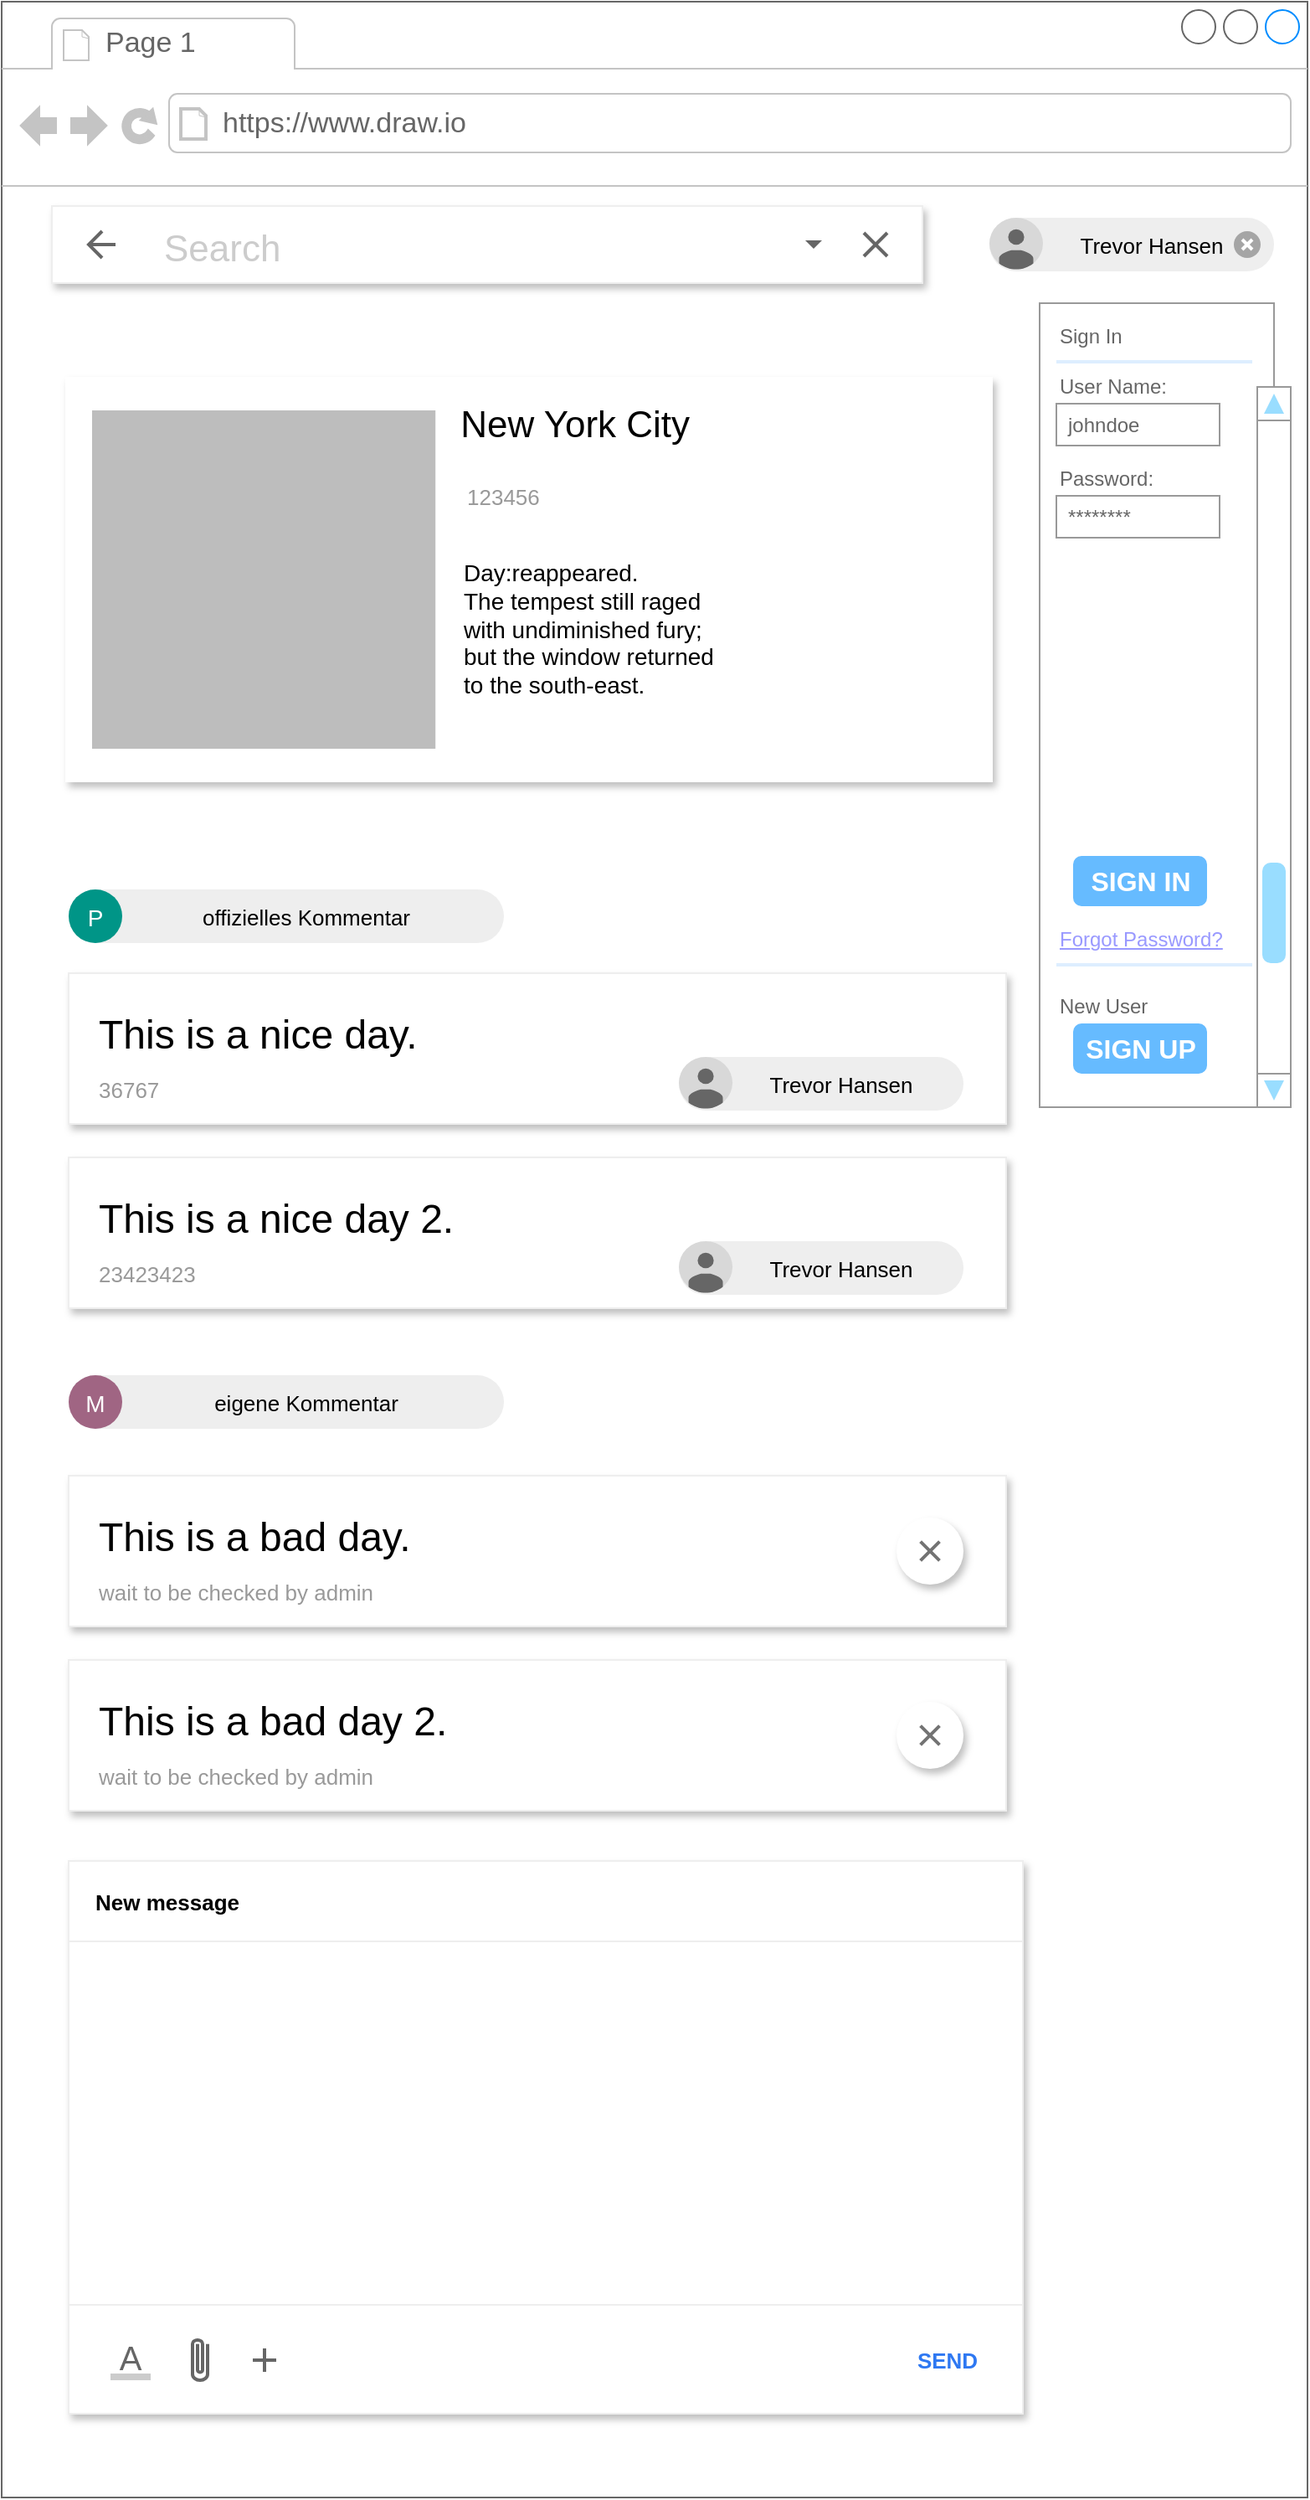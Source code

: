 <mxfile version="13.9.3" type="device"><diagram id="VRGJapOdNlgHkLvmEgug" name="Page-1"><mxGraphModel dx="1392" dy="587" grid="1" gridSize="10" guides="1" tooltips="1" connect="1" arrows="1" fold="1" page="1" pageScale="1" pageWidth="850" pageHeight="1100" math="0" shadow="0"><root><mxCell id="0"/><mxCell id="1" parent="0"/><mxCell id="eMIoqN8lcEUceAT1H9dd-2" value="" style="strokeWidth=1;shadow=0;dashed=0;align=center;html=1;shape=mxgraph.mockup.containers.browserWindow;rSize=0;strokeColor=#666666;strokeColor2=#008cff;strokeColor3=#c4c4c4;mainText=,;recursiveResize=0;" parent="1" vertex="1"><mxGeometry x="40" y="100" width="780" height="1490" as="geometry"/></mxCell><mxCell id="eMIoqN8lcEUceAT1H9dd-3" value="Page 1" style="strokeWidth=1;shadow=0;dashed=0;align=center;html=1;shape=mxgraph.mockup.containers.anchor;fontSize=17;fontColor=#666666;align=left;" parent="eMIoqN8lcEUceAT1H9dd-2" vertex="1"><mxGeometry x="60" y="12" width="110" height="26" as="geometry"/></mxCell><mxCell id="eMIoqN8lcEUceAT1H9dd-4" value="https://www.draw.io" style="strokeWidth=1;shadow=0;dashed=0;align=center;html=1;shape=mxgraph.mockup.containers.anchor;rSize=0;fontSize=17;fontColor=#666666;align=left;" parent="eMIoqN8lcEUceAT1H9dd-2" vertex="1"><mxGeometry x="130" y="60" width="250" height="26" as="geometry"/></mxCell><mxCell id="eMIoqN8lcEUceAT1H9dd-8" value="" style="strokeWidth=1;shadow=0;dashed=0;align=center;html=1;shape=mxgraph.mockup.forms.rrect;rSize=0;strokeColor=#999999;fillColor=#ffffff;" parent="eMIoqN8lcEUceAT1H9dd-2" vertex="1"><mxGeometry x="620" y="180" width="140" height="480" as="geometry"/></mxCell><mxCell id="eMIoqN8lcEUceAT1H9dd-9" value="Sign In" style="strokeWidth=1;shadow=0;dashed=0;align=center;html=1;shape=mxgraph.mockup.forms.anchor;fontSize=12;fontColor=#666666;align=left;resizeWidth=1;spacingLeft=0;" parent="eMIoqN8lcEUceAT1H9dd-8" vertex="1"><mxGeometry width="65" height="20" relative="1" as="geometry"><mxPoint x="10" y="10" as="offset"/></mxGeometry></mxCell><mxCell id="eMIoqN8lcEUceAT1H9dd-10" value="" style="shape=line;strokeColor=#ddeeff;strokeWidth=2;html=1;resizeWidth=1;" parent="eMIoqN8lcEUceAT1H9dd-8" vertex="1"><mxGeometry width="117" height="10" relative="1" as="geometry"><mxPoint x="10" y="30" as="offset"/></mxGeometry></mxCell><mxCell id="eMIoqN8lcEUceAT1H9dd-11" value="User Name:" style="strokeWidth=1;shadow=0;dashed=0;align=center;html=1;shape=mxgraph.mockup.forms.anchor;fontSize=12;fontColor=#666666;align=left;resizeWidth=1;spacingLeft=0;" parent="eMIoqN8lcEUceAT1H9dd-8" vertex="1"><mxGeometry width="65" height="20" relative="1" as="geometry"><mxPoint x="10" y="40" as="offset"/></mxGeometry></mxCell><mxCell id="eMIoqN8lcEUceAT1H9dd-12" value="johndoe" style="strokeWidth=1;shadow=0;dashed=0;align=center;html=1;shape=mxgraph.mockup.forms.rrect;rSize=0;strokeColor=#999999;fontColor=#666666;align=left;spacingLeft=5;resizeWidth=1;" parent="eMIoqN8lcEUceAT1H9dd-8" vertex="1"><mxGeometry width="97.5" height="25" relative="1" as="geometry"><mxPoint x="10" y="60" as="offset"/></mxGeometry></mxCell><mxCell id="eMIoqN8lcEUceAT1H9dd-13" value="Password:" style="strokeWidth=1;shadow=0;dashed=0;align=center;html=1;shape=mxgraph.mockup.forms.anchor;fontSize=12;fontColor=#666666;align=left;resizeWidth=1;spacingLeft=0;" parent="eMIoqN8lcEUceAT1H9dd-8" vertex="1"><mxGeometry width="65" height="20" relative="1" as="geometry"><mxPoint x="10" y="95" as="offset"/></mxGeometry></mxCell><mxCell id="eMIoqN8lcEUceAT1H9dd-14" value="********" style="strokeWidth=1;shadow=0;dashed=0;align=center;html=1;shape=mxgraph.mockup.forms.rrect;rSize=0;strokeColor=#999999;fontColor=#666666;align=left;spacingLeft=5;resizeWidth=1;" parent="eMIoqN8lcEUceAT1H9dd-8" vertex="1"><mxGeometry width="97.5" height="25" relative="1" as="geometry"><mxPoint x="10" y="115" as="offset"/></mxGeometry></mxCell><mxCell id="eMIoqN8lcEUceAT1H9dd-15" value="SIGN IN" style="strokeWidth=1;shadow=0;dashed=0;align=center;html=1;shape=mxgraph.mockup.forms.rrect;rSize=5;strokeColor=none;fontColor=#ffffff;fillColor=#66bbff;fontSize=16;fontStyle=1;" parent="eMIoqN8lcEUceAT1H9dd-8" vertex="1"><mxGeometry y="1" width="80" height="30" relative="1" as="geometry"><mxPoint x="20" y="-150" as="offset"/></mxGeometry></mxCell><mxCell id="eMIoqN8lcEUceAT1H9dd-16" value="Forgot Password?" style="strokeWidth=1;shadow=0;dashed=0;align=center;html=1;shape=mxgraph.mockup.forms.anchor;fontSize=12;fontColor=#9999ff;align=left;spacingLeft=0;fontStyle=4;resizeWidth=1;" parent="eMIoqN8lcEUceAT1H9dd-8" vertex="1"><mxGeometry y="1" width="97.5" height="20" relative="1" as="geometry"><mxPoint x="10" y="-110" as="offset"/></mxGeometry></mxCell><mxCell id="eMIoqN8lcEUceAT1H9dd-17" value="" style="shape=line;strokeColor=#ddeeff;strokeWidth=2;html=1;resizeWidth=1;" parent="eMIoqN8lcEUceAT1H9dd-8" vertex="1"><mxGeometry y="1" width="117" height="10" relative="1" as="geometry"><mxPoint x="10" y="-90" as="offset"/></mxGeometry></mxCell><mxCell id="eMIoqN8lcEUceAT1H9dd-18" value="New User" style="strokeWidth=1;shadow=0;dashed=0;align=center;html=1;shape=mxgraph.mockup.forms.anchor;fontSize=12;fontColor=#666666;align=left;spacingLeft=0;resizeWidth=1;" parent="eMIoqN8lcEUceAT1H9dd-8" vertex="1"><mxGeometry y="1" width="97.5" height="20" relative="1" as="geometry"><mxPoint x="10" y="-70" as="offset"/></mxGeometry></mxCell><mxCell id="eMIoqN8lcEUceAT1H9dd-19" value="SIGN UP" style="strokeWidth=1;shadow=0;dashed=0;align=center;html=1;shape=mxgraph.mockup.forms.rrect;rSize=5;strokeColor=none;fontColor=#ffffff;fillColor=#66bbff;fontSize=16;fontStyle=1;" parent="eMIoqN8lcEUceAT1H9dd-8" vertex="1"><mxGeometry y="1" width="80" height="30" relative="1" as="geometry"><mxPoint x="20" y="-50" as="offset"/></mxGeometry></mxCell><mxCell id="eMIoqN8lcEUceAT1H9dd-30" value="" style="verticalLabelPosition=bottom;shadow=0;dashed=0;align=center;html=1;verticalAlign=top;strokeWidth=1;shape=mxgraph.mockup.navigation.scrollBar;strokeColor=#999999;barPos=20;fillColor2=#99ddff;strokeColor2=none;direction=north;" parent="eMIoqN8lcEUceAT1H9dd-8" vertex="1"><mxGeometry x="130" y="50" width="10" height="430" as="geometry"/></mxCell><mxCell id="eMIoqN8lcEUceAT1H9dd-56" value="Trevor Hansen" style="shape=rect;arcSize=50;strokeColor=none;fillColor=#eeeeee;rounded=1;spacingLeft=24;fontSize=13;align=center;" parent="eMIoqN8lcEUceAT1H9dd-2" vertex="1"><mxGeometry x="590" y="129" width="170" height="32" as="geometry"/></mxCell><mxCell id="eMIoqN8lcEUceAT1H9dd-57" value="" style="dashed=0;shape=mxgraph.gmdl.user;strokeColor=none;fillColor=#666666;" parent="eMIoqN8lcEUceAT1H9dd-56" vertex="1"><mxGeometry width="32" height="32" relative="1" as="geometry"/></mxCell><mxCell id="eMIoqN8lcEUceAT1H9dd-58" value="" style="shape=ellipse;strokeColor=none;fillColor=#A5A5A5;aspect=fixed;" parent="eMIoqN8lcEUceAT1H9dd-56" vertex="1"><mxGeometry x="1" y="0.5" width="16" height="16" relative="1" as="geometry"><mxPoint x="-24" y="-8" as="offset"/></mxGeometry></mxCell><mxCell id="eMIoqN8lcEUceAT1H9dd-59" value="" style="dashed=0;shape=mxgraph.gmdl.x;strokeColor=#ffffff;strokeWidth=2;" parent="eMIoqN8lcEUceAT1H9dd-58" vertex="1"><mxGeometry x="5" y="5" width="6" height="6" as="geometry"/></mxCell><mxCell id="eMIoqN8lcEUceAT1H9dd-62" value="Search" style="dashed=0;shape=rect;shadow=1;strokeColor=#eeeeee;strokeWidth=1;fillColor=#ffffff;fontSize=22;fontColor=#CCCCCC;align=left;spacingLeft=65;" parent="eMIoqN8lcEUceAT1H9dd-2" vertex="1"><mxGeometry x="30" y="122" width="520" height="46" as="geometry"/></mxCell><mxCell id="eMIoqN8lcEUceAT1H9dd-63" value="" style="dashed=0;shape=mxgraph.gmdl.left;strokeWidth=2;strokeColor=#666666;" parent="eMIoqN8lcEUceAT1H9dd-62" vertex="1"><mxGeometry y="0.5" width="16" height="16" relative="1" as="geometry"><mxPoint x="22" y="-8" as="offset"/></mxGeometry></mxCell><mxCell id="eMIoqN8lcEUceAT1H9dd-64" value="" style="dashed=0;shape=mxgraph.gmdl.x;strokeWidth=2;strokeColor=#666666;" parent="eMIoqN8lcEUceAT1H9dd-62" vertex="1"><mxGeometry x="1" y="0.5" width="14" height="14" relative="1" as="geometry"><mxPoint x="-35" y="-7" as="offset"/></mxGeometry></mxCell><mxCell id="eMIoqN8lcEUceAT1H9dd-72" value="" style="dashed=0;shape=mxgraph.gmdl.triangle;strokeColor=none;fillColor=#666666;" parent="eMIoqN8lcEUceAT1H9dd-62" vertex="1"><mxGeometry x="1" y="0.5" width="10" height="5" relative="1" as="geometry"><mxPoint x="-70" y="-2.5" as="offset"/></mxGeometry></mxCell><mxCell id="eMIoqN8lcEUceAT1H9dd-41" value="" style="dashed=0;shape=mxgraph.gmdl.marginRect;rectMargin=8;rectMarginTop=-4;rectMarginBottom=-4;strokeColor=none;shadow=1;" parent="eMIoqN8lcEUceAT1H9dd-2" vertex="1"><mxGeometry x="30" y="220" width="570" height="250" as="geometry"/></mxCell><mxCell id="eMIoqN8lcEUceAT1H9dd-42" value="Supermodel" style="text;whiteSpace=wrap;fontColor=#FFFFFF;verticalAlign=bottom;align=left;fontSize=24;spacing=16;spacingBottom=-8;" parent="eMIoqN8lcEUceAT1H9dd-41" vertex="1"><mxGeometry width="544.525" height="96.154" as="geometry"/></mxCell><mxCell id="eMIoqN8lcEUceAT1H9dd-43" value="Foster the People" style="text;whiteSpace=wrap;spacingLeft=16;spacingRight=16;spacing=0;fontSize=14;fontColor=#FFFFFF;" parent="eMIoqN8lcEUceAT1H9dd-41" vertex="1"><mxGeometry y="88.141" width="544.525" height="80.128" as="geometry"/></mxCell><mxCell id="eMIoqN8lcEUceAT1H9dd-44" value="" style="dashed=0;shape=mxgraph.gmdl.marginRect;rectMargin=24;rectMarginRight=8;fillColor=#BDBDBD;strokeColor=none;" parent="eMIoqN8lcEUceAT1H9dd-41" vertex="1"><mxGeometry x="0.001" width="261.117" height="250" as="geometry"><mxPoint x="-160" as="offset"/></mxGeometry></mxCell><mxCell id="lXwy9ujOnhadZsWptx2O-11" value="New York City" style="text;verticalAlign=middle;spacingLeft=24;fontSize=22;fontColor=#000000;resizeWidth=1;" vertex="1" parent="eMIoqN8lcEUceAT1H9dd-41"><mxGeometry width="290.816" height="40" relative="1" as="geometry"><mxPoint x="218.1" y="10" as="offset"/></mxGeometry></mxCell><mxCell id="lXwy9ujOnhadZsWptx2O-12" value="Day:reappeared. &#10;The tempest still raged &#10;with undiminished fury; &#10;but the window returned &#10;to the south-east. &#10;" style="text;whitespace=wrap;whiteSpace=wrap;spacing=16;fontSize=14;verticalAlign=top;spacingBottom=0;spacingTop=-10;resizeWidth=1;" vertex="1" parent="eMIoqN8lcEUceAT1H9dd-41"><mxGeometry width="430.408" height="128" relative="1" as="geometry"><mxPoint x="230" y="102.0" as="offset"/></mxGeometry></mxCell><mxCell id="lXwy9ujOnhadZsWptx2O-32" value="123456" style="text;fontColor=#999999;fontSize=13;fontStyle=0;verticalAlign=middle;spacingBottom=0;spacingLeft=16;" vertex="1" parent="eMIoqN8lcEUceAT1H9dd-41"><mxGeometry x="229.998" y="61.459" width="286.163" height="26.681" as="geometry"/></mxCell><mxCell id="lXwy9ujOnhadZsWptx2O-38" value=" offizielles Kommentar" style="shape=rect;arcSize=50;strokeColor=none;fillColor=#eeeeee;rounded=1;spacingLeft=24;fontSize=13;align=center;" vertex="1" parent="eMIoqN8lcEUceAT1H9dd-2"><mxGeometry x="40" y="530" width="260" height="32" as="geometry"/></mxCell><mxCell id="lXwy9ujOnhadZsWptx2O-39" value="P" style="shape=ellipse;strokeColor=none;fillColor=#009587;fontColor=#ffffff;fontSize=14;" vertex="1" parent="lXwy9ujOnhadZsWptx2O-38"><mxGeometry width="32" height="32" relative="1" as="geometry"/></mxCell><mxCell id="lXwy9ujOnhadZsWptx2O-44" value="eigene Kommentar" style="shape=rect;arcSize=50;strokeColor=none;fillColor=#eeeeee;rounded=1;spacingLeft=24;fontSize=13;align=center;" vertex="1" parent="eMIoqN8lcEUceAT1H9dd-2"><mxGeometry x="40" y="820" width="260" height="32" as="geometry"/></mxCell><mxCell id="lXwy9ujOnhadZsWptx2O-45" value="M" style="shape=ellipse;strokeColor=none;fillColor=#a06583;fontColor=#ffffff;fontSize=14;" vertex="1" parent="lXwy9ujOnhadZsWptx2O-44"><mxGeometry width="32" height="32" relative="1" as="geometry"/></mxCell><mxCell id="lXwy9ujOnhadZsWptx2O-27" value="This is a nice day." style="dashed=0;shape=rect;fillColor=#ffffff;strokeColor=#eeeeee;shadow=1;fontColor=#000000;fontSize=24;fontStyle=0;verticalAlign=top;spacingBottom=0;spacingLeft=16;spacingTop=15;align=left;" vertex="1" parent="1"><mxGeometry x="80" y="680" width="560" height="90" as="geometry"/></mxCell><mxCell id="lXwy9ujOnhadZsWptx2O-28" value="36767" style="text;fontColor=#999999;fontSize=13;fontStyle=0;verticalAlign=middle;spacingBottom=0;spacingLeft=16;" vertex="1" parent="lXwy9ujOnhadZsWptx2O-27"><mxGeometry width="246" height="20" relative="1" as="geometry"><mxPoint y="59" as="offset"/></mxGeometry></mxCell><mxCell id="lXwy9ujOnhadZsWptx2O-34" value="Trevor Hansen" style="shape=rect;arcSize=50;strokeColor=none;fillColor=#eeeeee;rounded=1;spacingLeft=24;fontSize=13;align=center;" vertex="1" parent="lXwy9ujOnhadZsWptx2O-27"><mxGeometry x="364.53" y="50" width="170" height="32" as="geometry"/></mxCell><mxCell id="lXwy9ujOnhadZsWptx2O-35" value="" style="dashed=0;shape=mxgraph.gmdl.user;strokeColor=none;fillColor=#666666;" vertex="1" parent="lXwy9ujOnhadZsWptx2O-34"><mxGeometry width="32" height="32" relative="1" as="geometry"/></mxCell><mxCell id="lXwy9ujOnhadZsWptx2O-33" style="edgeStyle=orthogonalEdgeStyle;rounded=0;orthogonalLoop=1;jettySize=auto;html=1;exitX=0.5;exitY=1;exitDx=0;exitDy=0;" edge="1" parent="1" source="lXwy9ujOnhadZsWptx2O-27" target="lXwy9ujOnhadZsWptx2O-27"><mxGeometry relative="1" as="geometry"/></mxCell><mxCell id="lXwy9ujOnhadZsWptx2O-40" value="This is a nice day 2." style="dashed=0;shape=rect;fillColor=#ffffff;strokeColor=#eeeeee;shadow=1;fontColor=#000000;fontSize=24;fontStyle=0;verticalAlign=top;spacingBottom=0;spacingLeft=16;spacingTop=15;align=left;" vertex="1" parent="1"><mxGeometry x="80" y="790" width="560" height="90" as="geometry"/></mxCell><mxCell id="lXwy9ujOnhadZsWptx2O-41" value="23423423" style="text;fontColor=#999999;fontSize=13;fontStyle=0;verticalAlign=middle;spacingBottom=0;spacingLeft=16;" vertex="1" parent="lXwy9ujOnhadZsWptx2O-40"><mxGeometry width="246" height="20" relative="1" as="geometry"><mxPoint y="59" as="offset"/></mxGeometry></mxCell><mxCell id="lXwy9ujOnhadZsWptx2O-42" value="Trevor Hansen" style="shape=rect;arcSize=50;strokeColor=none;fillColor=#eeeeee;rounded=1;spacingLeft=24;fontSize=13;align=center;" vertex="1" parent="lXwy9ujOnhadZsWptx2O-40"><mxGeometry x="364.53" y="50" width="170" height="32" as="geometry"/></mxCell><mxCell id="lXwy9ujOnhadZsWptx2O-43" value="" style="dashed=0;shape=mxgraph.gmdl.user;strokeColor=none;fillColor=#666666;" vertex="1" parent="lXwy9ujOnhadZsWptx2O-42"><mxGeometry width="32" height="32" relative="1" as="geometry"/></mxCell><mxCell id="lXwy9ujOnhadZsWptx2O-46" value="This is a bad day." style="dashed=0;shape=rect;fillColor=#ffffff;strokeColor=#eeeeee;shadow=1;fontColor=#000000;fontSize=24;fontStyle=0;verticalAlign=top;spacingBottom=0;spacingLeft=16;spacingTop=15;align=left;" vertex="1" parent="1"><mxGeometry x="80" y="980" width="560" height="90" as="geometry"/></mxCell><mxCell id="lXwy9ujOnhadZsWptx2O-47" value="wait to be checked by admin" style="text;fontColor=#999999;fontSize=13;fontStyle=0;verticalAlign=middle;spacingBottom=0;spacingLeft=16;" vertex="1" parent="lXwy9ujOnhadZsWptx2O-46"><mxGeometry width="246" height="20" relative="1" as="geometry"><mxPoint y="59" as="offset"/></mxGeometry></mxCell><mxCell id="lXwy9ujOnhadZsWptx2O-52" value="" style="shape=ellipse;dashed=0;strokeColor=none;shadow=1;fontSize=13;align=center;verticalAlign=top;labelPosition=center;verticalLabelPosition=bottom;html=1;aspect=fixed;" vertex="1" parent="1"><mxGeometry x="574.53" y="1005" width="40" height="40" as="geometry"/></mxCell><mxCell id="lXwy9ujOnhadZsWptx2O-53" value="" style="dashed=0;html=1;shape=mxgraph.gmdl.x;strokeColor=#737373;strokeWidth=2;shadow=0;" vertex="1" parent="lXwy9ujOnhadZsWptx2O-52"><mxGeometry x="14.286" y="14.286" width="11.429" height="11.429" as="geometry"/></mxCell><mxCell id="lXwy9ujOnhadZsWptx2O-54" value="This is a bad day 2." style="dashed=0;shape=rect;fillColor=#ffffff;strokeColor=#eeeeee;shadow=1;fontColor=#000000;fontSize=24;fontStyle=0;verticalAlign=top;spacingBottom=0;spacingLeft=16;spacingTop=15;align=left;" vertex="1" parent="1"><mxGeometry x="80" y="1090" width="560" height="90" as="geometry"/></mxCell><mxCell id="lXwy9ujOnhadZsWptx2O-55" value="wait to be checked by admin" style="text;fontColor=#999999;fontSize=13;fontStyle=0;verticalAlign=middle;spacingBottom=0;spacingLeft=16;" vertex="1" parent="lXwy9ujOnhadZsWptx2O-54"><mxGeometry width="246" height="20" relative="1" as="geometry"><mxPoint y="59" as="offset"/></mxGeometry></mxCell><mxCell id="lXwy9ujOnhadZsWptx2O-56" value="" style="shape=ellipse;dashed=0;strokeColor=none;shadow=1;fontSize=13;align=center;verticalAlign=top;labelPosition=center;verticalLabelPosition=bottom;html=1;aspect=fixed;" vertex="1" parent="1"><mxGeometry x="574.53" y="1115" width="40" height="40" as="geometry"/></mxCell><mxCell id="lXwy9ujOnhadZsWptx2O-57" value="" style="dashed=0;html=1;shape=mxgraph.gmdl.x;strokeColor=#737373;strokeWidth=2;shadow=0;" vertex="1" parent="lXwy9ujOnhadZsWptx2O-56"><mxGeometry x="14.286" y="14.286" width="11.429" height="11.429" as="geometry"/></mxCell><mxCell id="lXwy9ujOnhadZsWptx2O-59" value="" style="dashed=0;shape=rect;fillColor=#ffffff;strokeColor=#eeeeee;shadow=1;" vertex="1" parent="1"><mxGeometry x="80" y="1210" width="570" height="330" as="geometry"/></mxCell><mxCell id="lXwy9ujOnhadZsWptx2O-60" value="New message" style="dashed=0;shape=rect;verticalAlign=middle;spacing=16;fontSize=13;fontStyle=1;resizeWidth=1;fillColor=none;strokeColor=#eeeeee;align=left;" vertex="1" parent="lXwy9ujOnhadZsWptx2O-59"><mxGeometry width="570" height="48" relative="1" as="geometry"/></mxCell><mxCell id="lXwy9ujOnhadZsWptx2O-64" value="" style="dashed=0;shape=mxgraph.gmdl.rect;strokeWidth=1;strokeColor=#eeeeee;fillColor=none;resizeWidth=1;" vertex="1" parent="lXwy9ujOnhadZsWptx2O-59"><mxGeometry y="1" width="570" height="65" relative="1" as="geometry"><mxPoint y="-65" as="offset"/></mxGeometry></mxCell><mxCell id="lXwy9ujOnhadZsWptx2O-65" value="A" style="shape=rect;strokeWidth=2;strokeColor=none;labelPosition=center;verticalLabelPosition=top;align=center;verticalAlign=bottom;fontSize=20;spacingBottom=-3;fontColor=#666666;fillColor=#cccccc;fontStyle=0;" vertex="1" parent="lXwy9ujOnhadZsWptx2O-64"><mxGeometry y="1" width="24" height="4" relative="1" as="geometry"><mxPoint x="25" y="-24" as="offset"/></mxGeometry></mxCell><mxCell id="lXwy9ujOnhadZsWptx2O-66" value="" style="dashed=0;shape=mxgraph.gmdl.attachment;strokeWidth=2;strokeColor=#666666;" vertex="1" parent="lXwy9ujOnhadZsWptx2O-64"><mxGeometry y="1" width="9" height="24" relative="1" as="geometry"><mxPoint x="74" y="-44" as="offset"/></mxGeometry></mxCell><mxCell id="lXwy9ujOnhadZsWptx2O-67" value="" style="dashed=0;shape=mxgraph.gmdl.plus;strokeWidth=2;strokeColor=#666666;" vertex="1" parent="lXwy9ujOnhadZsWptx2O-64"><mxGeometry y="1" width="14" height="14" relative="1" as="geometry"><mxPoint x="110" y="-39" as="offset"/></mxGeometry></mxCell><mxCell id="lXwy9ujOnhadZsWptx2O-68" value="SEND" style="text;fontSize=13;fontStyle=1;fontColor=#2E78F2;spacingTop=0;verticalAlign=middle;align=center;" vertex="1" parent="lXwy9ujOnhadZsWptx2O-59"><mxGeometry x="1" y="1" width="90" height="65" relative="1" as="geometry"><mxPoint x="-90" y="-65" as="offset"/></mxGeometry></mxCell></root></mxGraphModel></diagram></mxfile>